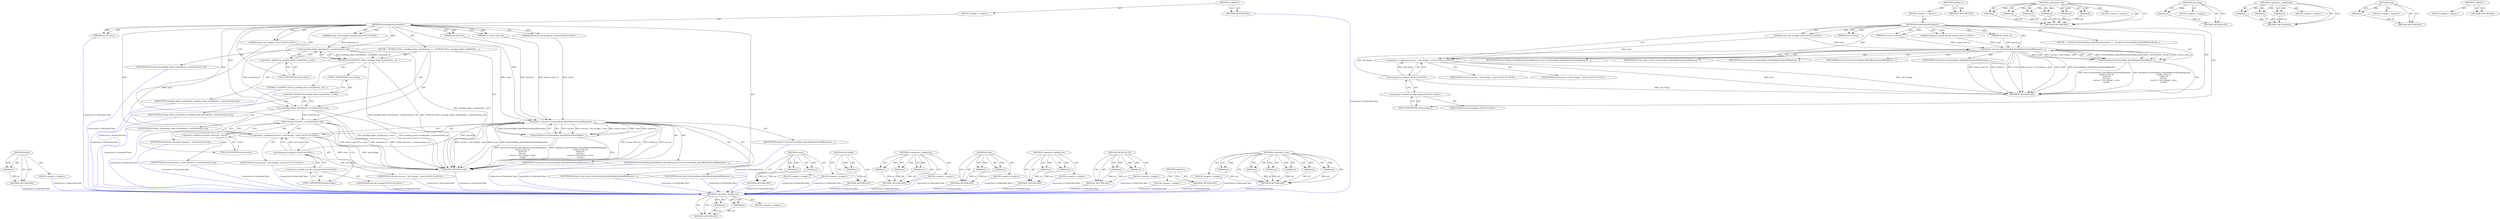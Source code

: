 digraph "&lt;operator&gt;.new" {
vulnerable_79 [label=<(METHOD,&lt;operator&gt;.fieldAccess)>];
vulnerable_80 [label=<(PARAM,p1)>];
vulnerable_81 [label=<(PARAM,p2)>];
vulnerable_82 [label=<(BLOCK,&lt;empty&gt;,&lt;empty&gt;)>];
vulnerable_83 [label=<(METHOD_RETURN,ANY)>];
vulnerable_6 [label=<(METHOD,&lt;global&gt;)<SUB>1</SUB>>];
vulnerable_7 [label=<(BLOCK,&lt;empty&gt;,&lt;empty&gt;)<SUB>1</SUB>>];
vulnerable_8 [label=<(METHOD,OnInlineInstallComplete)<SUB>1</SUB>>];
vulnerable_9 [label=<(PARAM,int install_id)<SUB>1</SUB>>];
vulnerable_10 [label=<(PARAM,int return_route_id)<SUB>2</SUB>>];
vulnerable_11 [label=<(PARAM,bool success)<SUB>3</SUB>>];
vulnerable_12 [label="<(PARAM,const std::string&amp; error)<SUB>4</SUB>>"];
vulnerable_13 [label="<(PARAM,webstore_install::Result result)<SUB>5</SUB>>"];
vulnerable_14 [label=<(BLOCK,{
   Send(new ExtensionMsg_InlineWebstoreInstal...,{
   Send(new ExtensionMsg_InlineWebstoreInstal...)<SUB>5</SUB>>];
vulnerable_15 [label=<(Send,Send(new ExtensionMsg_InlineWebstoreInstallResp...)<SUB>6</SUB>>];
vulnerable_16 [label=<(&lt;operator&gt;.new,new ExtensionMsg_InlineWebstoreInstallResponse(...)<SUB>6</SUB>>];
vulnerable_17 [label=<(IDENTIFIER,ExtensionMsg_InlineWebstoreInstallResponse,new ExtensionMsg_InlineWebstoreInstallResponse(...)<SUB>6</SUB>>];
vulnerable_18 [label=<(IDENTIFIER,return_route_id,new ExtensionMsg_InlineWebstoreInstallResponse(...)<SUB>7</SUB>>];
vulnerable_19 [label=<(IDENTIFIER,install_id,new ExtensionMsg_InlineWebstoreInstallResponse(...)<SUB>8</SUB>>];
vulnerable_20 [label=<(IDENTIFIER,success,new ExtensionMsg_InlineWebstoreInstallResponse(...)<SUB>9</SUB>>];
vulnerable_21 [label="<(&lt;operator&gt;.conditional,success ? std::string() : error)<SUB>10</SUB>>"];
vulnerable_22 [label="<(IDENTIFIER,success,success ? std::string() : error)<SUB>10</SUB>>"];
vulnerable_23 [label="<(std.string,std::string())<SUB>10</SUB>>"];
vulnerable_24 [label="<(&lt;operator&gt;.fieldAccess,std::string)<SUB>10</SUB>>"];
vulnerable_25 [label="<(IDENTIFIER,std,std::string())<SUB>10</SUB>>"];
vulnerable_26 [label=<(FIELD_IDENTIFIER,string,string)<SUB>10</SUB>>];
vulnerable_27 [label="<(IDENTIFIER,error,success ? std::string() : error)<SUB>10</SUB>>"];
vulnerable_28 [label=<(IDENTIFIER,result,new ExtensionMsg_InlineWebstoreInstallResponse(...)<SUB>11</SUB>>];
vulnerable_29 [label=<(METHOD_RETURN,void)<SUB>1</SUB>>];
vulnerable_31 [label=<(METHOD_RETURN,ANY)<SUB>1</SUB>>];
vulnerable_60 [label=<(METHOD,&lt;operator&gt;.new)>];
vulnerable_61 [label=<(PARAM,p1)>];
vulnerable_62 [label=<(PARAM,p2)>];
vulnerable_63 [label=<(PARAM,p3)>];
vulnerable_64 [label=<(PARAM,p4)>];
vulnerable_65 [label=<(PARAM,p5)>];
vulnerable_66 [label=<(PARAM,p6)>];
vulnerable_67 [label=<(BLOCK,&lt;empty&gt;,&lt;empty&gt;)>];
vulnerable_68 [label=<(METHOD_RETURN,ANY)>];
vulnerable_75 [label=<(METHOD,std.string)>];
vulnerable_76 [label=<(PARAM,p1)>];
vulnerable_77 [label=<(BLOCK,&lt;empty&gt;,&lt;empty&gt;)>];
vulnerable_78 [label=<(METHOD_RETURN,ANY)>];
vulnerable_69 [label=<(METHOD,&lt;operator&gt;.conditional)>];
vulnerable_70 [label=<(PARAM,p1)>];
vulnerable_71 [label=<(PARAM,p2)>];
vulnerable_72 [label=<(PARAM,p3)>];
vulnerable_73 [label=<(BLOCK,&lt;empty&gt;,&lt;empty&gt;)>];
vulnerable_74 [label=<(METHOD_RETURN,ANY)>];
vulnerable_56 [label=<(METHOD,Send)>];
vulnerable_57 [label=<(PARAM,p1)>];
vulnerable_58 [label=<(BLOCK,&lt;empty&gt;,&lt;empty&gt;)>];
vulnerable_59 [label=<(METHOD_RETURN,ANY)>];
vulnerable_50 [label=<(METHOD,&lt;global&gt;)<SUB>1</SUB>>];
vulnerable_51 [label=<(BLOCK,&lt;empty&gt;,&lt;empty&gt;)>];
vulnerable_52 [label=<(METHOD_RETURN,ANY)>];
fixed_96 [label=<(METHOD,Send)>];
fixed_97 [label=<(PARAM,p1)>];
fixed_98 [label=<(BLOCK,&lt;empty&gt;,&lt;empty&gt;)>];
fixed_99 [label=<(METHOD_RETURN,ANY)>];
fixed_6 [label=<(METHOD,&lt;global&gt;)<SUB>1</SUB>>];
fixed_7 [label=<(BLOCK,&lt;empty&gt;,&lt;empty&gt;)<SUB>1</SUB>>];
fixed_8 [label=<(METHOD,OnInlineInstallComplete)<SUB>1</SUB>>];
fixed_9 [label=<(PARAM,int install_id)<SUB>1</SUB>>];
fixed_10 [label=<(PARAM,int return_route_id)<SUB>2</SUB>>];
fixed_11 [label="<(PARAM,const std::string&amp; extension_id)<SUB>3</SUB>>"];
fixed_12 [label=<(PARAM,bool success)<SUB>4</SUB>>];
fixed_13 [label="<(PARAM,const std::string&amp; error)<SUB>5</SUB>>"];
fixed_14 [label="<(PARAM,webstore_install::Result result)<SUB>6</SUB>>"];
fixed_15 [label=<(BLOCK,{
  DCHECK_EQ(1u, pending_inline_installations_...,{
  DCHECK_EQ(1u, pending_inline_installations_...)<SUB>6</SUB>>];
fixed_16 [label=<(DCHECK_EQ,DCHECK_EQ(1u, pending_inline_installations_.cou...)<SUB>7</SUB>>];
fixed_17 [label=<(LITERAL,1u,DCHECK_EQ(1u, pending_inline_installations_.cou...)<SUB>7</SUB>>];
fixed_18 [label=<(count,pending_inline_installations_.count(extension_id))<SUB>7</SUB>>];
fixed_19 [label=<(&lt;operator&gt;.fieldAccess,pending_inline_installations_.count)<SUB>7</SUB>>];
fixed_20 [label=<(IDENTIFIER,pending_inline_installations_,pending_inline_installations_.count(extension_id))<SUB>7</SUB>>];
fixed_21 [label=<(FIELD_IDENTIFIER,count,count)<SUB>7</SUB>>];
fixed_22 [label=<(IDENTIFIER,extension_id,pending_inline_installations_.count(extension_id))<SUB>7</SUB>>];
fixed_23 [label=<(erase,pending_inline_installations_.erase(extension_id))<SUB>8</SUB>>];
fixed_24 [label=<(&lt;operator&gt;.fieldAccess,pending_inline_installations_.erase)<SUB>8</SUB>>];
fixed_25 [label=<(IDENTIFIER,pending_inline_installations_,pending_inline_installations_.erase(extension_id))<SUB>8</SUB>>];
fixed_26 [label=<(FIELD_IDENTIFIER,erase,erase)<SUB>8</SUB>>];
fixed_27 [label=<(IDENTIFIER,extension_id,pending_inline_installations_.erase(extension_id))<SUB>8</SUB>>];
fixed_28 [label=<(erase,install_observers_.erase(extension_id))<SUB>9</SUB>>];
fixed_29 [label=<(&lt;operator&gt;.fieldAccess,install_observers_.erase)<SUB>9</SUB>>];
fixed_30 [label=<(IDENTIFIER,install_observers_,install_observers_.erase(extension_id))<SUB>9</SUB>>];
fixed_31 [label=<(FIELD_IDENTIFIER,erase,erase)<SUB>9</SUB>>];
fixed_32 [label=<(IDENTIFIER,extension_id,install_observers_.erase(extension_id))<SUB>9</SUB>>];
fixed_33 [label=<(Send,Send(new ExtensionMsg_InlineWebstoreInstallResp...)<SUB>10</SUB>>];
fixed_34 [label=<(&lt;operator&gt;.new,new ExtensionMsg_InlineWebstoreInstallResponse(...)<SUB>10</SUB>>];
fixed_35 [label=<(IDENTIFIER,ExtensionMsg_InlineWebstoreInstallResponse,new ExtensionMsg_InlineWebstoreInstallResponse(...)<SUB>10</SUB>>];
fixed_36 [label=<(IDENTIFIER,return_route_id,new ExtensionMsg_InlineWebstoreInstallResponse(...)<SUB>11</SUB>>];
fixed_37 [label=<(IDENTIFIER,install_id,new ExtensionMsg_InlineWebstoreInstallResponse(...)<SUB>12</SUB>>];
fixed_38 [label=<(IDENTIFIER,success,new ExtensionMsg_InlineWebstoreInstallResponse(...)<SUB>13</SUB>>];
fixed_39 [label="<(&lt;operator&gt;.conditional,success ? std::string() : error)<SUB>14</SUB>>"];
fixed_40 [label="<(IDENTIFIER,success,success ? std::string() : error)<SUB>14</SUB>>"];
fixed_41 [label="<(std.string,std::string())<SUB>14</SUB>>"];
fixed_42 [label="<(&lt;operator&gt;.fieldAccess,std::string)<SUB>14</SUB>>"];
fixed_43 [label="<(IDENTIFIER,std,std::string())<SUB>14</SUB>>"];
fixed_44 [label=<(FIELD_IDENTIFIER,string,string)<SUB>14</SUB>>];
fixed_45 [label="<(IDENTIFIER,error,success ? std::string() : error)<SUB>14</SUB>>"];
fixed_46 [label=<(IDENTIFIER,result,new ExtensionMsg_InlineWebstoreInstallResponse(...)<SUB>15</SUB>>];
fixed_47 [label=<(METHOD_RETURN,void)<SUB>1</SUB>>];
fixed_49 [label=<(METHOD_RETURN,ANY)<SUB>1</SUB>>];
fixed_81 [label=<(METHOD,count)>];
fixed_82 [label=<(PARAM,p1)>];
fixed_83 [label=<(PARAM,p2)>];
fixed_84 [label=<(BLOCK,&lt;empty&gt;,&lt;empty&gt;)>];
fixed_85 [label=<(METHOD_RETURN,ANY)>];
fixed_115 [label=<(METHOD,std.string)>];
fixed_116 [label=<(PARAM,p1)>];
fixed_117 [label=<(BLOCK,&lt;empty&gt;,&lt;empty&gt;)>];
fixed_118 [label=<(METHOD_RETURN,ANY)>];
fixed_109 [label=<(METHOD,&lt;operator&gt;.conditional)>];
fixed_110 [label=<(PARAM,p1)>];
fixed_111 [label=<(PARAM,p2)>];
fixed_112 [label=<(PARAM,p3)>];
fixed_113 [label=<(BLOCK,&lt;empty&gt;,&lt;empty&gt;)>];
fixed_114 [label=<(METHOD_RETURN,ANY)>];
fixed_91 [label=<(METHOD,erase)>];
fixed_92 [label=<(PARAM,p1)>];
fixed_93 [label=<(PARAM,p2)>];
fixed_94 [label=<(BLOCK,&lt;empty&gt;,&lt;empty&gt;)>];
fixed_95 [label=<(METHOD_RETURN,ANY)>];
fixed_86 [label=<(METHOD,&lt;operator&gt;.fieldAccess)>];
fixed_87 [label=<(PARAM,p1)>];
fixed_88 [label=<(PARAM,p2)>];
fixed_89 [label=<(BLOCK,&lt;empty&gt;,&lt;empty&gt;)>];
fixed_90 [label=<(METHOD_RETURN,ANY)>];
fixed_76 [label=<(METHOD,DCHECK_EQ)>];
fixed_77 [label=<(PARAM,p1)>];
fixed_78 [label=<(PARAM,p2)>];
fixed_79 [label=<(BLOCK,&lt;empty&gt;,&lt;empty&gt;)>];
fixed_80 [label=<(METHOD_RETURN,ANY)>];
fixed_70 [label=<(METHOD,&lt;global&gt;)<SUB>1</SUB>>];
fixed_71 [label=<(BLOCK,&lt;empty&gt;,&lt;empty&gt;)>];
fixed_72 [label=<(METHOD_RETURN,ANY)>];
fixed_100 [label=<(METHOD,&lt;operator&gt;.new)>];
fixed_101 [label=<(PARAM,p1)>];
fixed_102 [label=<(PARAM,p2)>];
fixed_103 [label=<(PARAM,p3)>];
fixed_104 [label=<(PARAM,p4)>];
fixed_105 [label=<(PARAM,p5)>];
fixed_106 [label=<(PARAM,p6)>];
fixed_107 [label=<(BLOCK,&lt;empty&gt;,&lt;empty&gt;)>];
fixed_108 [label=<(METHOD_RETURN,ANY)>];
vulnerable_79 -> vulnerable_80  [key=0, label="AST: "];
vulnerable_79 -> vulnerable_80  [key=1, label="DDG: "];
vulnerable_79 -> vulnerable_82  [key=0, label="AST: "];
vulnerable_79 -> vulnerable_81  [key=0, label="AST: "];
vulnerable_79 -> vulnerable_81  [key=1, label="DDG: "];
vulnerable_79 -> vulnerable_83  [key=0, label="AST: "];
vulnerable_79 -> vulnerable_83  [key=1, label="CFG: "];
vulnerable_80 -> vulnerable_83  [key=0, label="DDG: p1"];
vulnerable_81 -> vulnerable_83  [key=0, label="DDG: p2"];
vulnerable_6 -> vulnerable_7  [key=0, label="AST: "];
vulnerable_6 -> vulnerable_31  [key=0, label="AST: "];
vulnerable_6 -> vulnerable_31  [key=1, label="CFG: "];
vulnerable_7 -> vulnerable_8  [key=0, label="AST: "];
vulnerable_8 -> vulnerable_9  [key=0, label="AST: "];
vulnerable_8 -> vulnerable_9  [key=1, label="DDG: "];
vulnerable_8 -> vulnerable_10  [key=0, label="AST: "];
vulnerable_8 -> vulnerable_10  [key=1, label="DDG: "];
vulnerable_8 -> vulnerable_11  [key=0, label="AST: "];
vulnerable_8 -> vulnerable_11  [key=1, label="DDG: "];
vulnerable_8 -> vulnerable_12  [key=0, label="AST: "];
vulnerable_8 -> vulnerable_12  [key=1, label="DDG: "];
vulnerable_8 -> vulnerable_13  [key=0, label="AST: "];
vulnerable_8 -> vulnerable_13  [key=1, label="DDG: "];
vulnerable_8 -> vulnerable_14  [key=0, label="AST: "];
vulnerable_8 -> vulnerable_29  [key=0, label="AST: "];
vulnerable_8 -> vulnerable_26  [key=0, label="CFG: "];
vulnerable_8 -> vulnerable_21  [key=0, label="CFG: "];
vulnerable_8 -> vulnerable_21  [key=1, label="DDG: "];
vulnerable_8 -> vulnerable_16  [key=0, label="DDG: "];
vulnerable_9 -> vulnerable_16  [key=0, label="DDG: install_id"];
vulnerable_10 -> vulnerable_16  [key=0, label="DDG: return_route_id"];
vulnerable_12 -> vulnerable_16  [key=0, label="DDG: error"];
vulnerable_12 -> vulnerable_21  [key=0, label="DDG: error"];
vulnerable_13 -> vulnerable_16  [key=0, label="DDG: result"];
vulnerable_14 -> vulnerable_15  [key=0, label="AST: "];
vulnerable_15 -> vulnerable_16  [key=0, label="AST: "];
vulnerable_15 -> vulnerable_29  [key=0, label="CFG: "];
vulnerable_15 -> vulnerable_29  [key=1, label="DDG: new ExtensionMsg_InlineWebstoreInstallResponse(
       return_route_id,
       install_id,
      success,
      success ? std::string() : error,
      result)"];
vulnerable_15 -> vulnerable_29  [key=2, label="DDG: Send(new ExtensionMsg_InlineWebstoreInstallResponse(
       return_route_id,
       install_id,
      success,
      success ? std::string() : error,
      result))"];
vulnerable_16 -> vulnerable_17  [key=0, label="AST: "];
vulnerable_16 -> vulnerable_18  [key=0, label="AST: "];
vulnerable_16 -> vulnerable_19  [key=0, label="AST: "];
vulnerable_16 -> vulnerable_20  [key=0, label="AST: "];
vulnerable_16 -> vulnerable_21  [key=0, label="AST: "];
vulnerable_16 -> vulnerable_28  [key=0, label="AST: "];
vulnerable_16 -> vulnerable_15  [key=0, label="CFG: "];
vulnerable_16 -> vulnerable_15  [key=1, label="DDG: ExtensionMsg_InlineWebstoreInstallResponse"];
vulnerable_16 -> vulnerable_15  [key=2, label="DDG: success"];
vulnerable_16 -> vulnerable_15  [key=3, label="DDG: install_id"];
vulnerable_16 -> vulnerable_15  [key=4, label="DDG: return_route_id"];
vulnerable_16 -> vulnerable_15  [key=5, label="DDG: result"];
vulnerable_16 -> vulnerable_15  [key=6, label="DDG: success ? std::string() : error"];
vulnerable_16 -> vulnerable_29  [key=0, label="DDG: return_route_id"];
vulnerable_16 -> vulnerable_29  [key=1, label="DDG: install_id"];
vulnerable_16 -> vulnerable_29  [key=2, label="DDG: success"];
vulnerable_16 -> vulnerable_29  [key=3, label="DDG: success ? std::string() : error"];
vulnerable_16 -> vulnerable_29  [key=4, label="DDG: result"];
vulnerable_16 -> vulnerable_29  [key=5, label="DDG: ExtensionMsg_InlineWebstoreInstallResponse"];
vulnerable_21 -> vulnerable_22  [key=0, label="AST: "];
vulnerable_21 -> vulnerable_23  [key=0, label="AST: "];
vulnerable_21 -> vulnerable_27  [key=0, label="AST: "];
vulnerable_21 -> vulnerable_16  [key=0, label="CFG: "];
vulnerable_21 -> vulnerable_29  [key=0, label="DDG: error"];
vulnerable_21 -> vulnerable_29  [key=1, label="DDG: std::string()"];
vulnerable_23 -> vulnerable_24  [key=0, label="AST: "];
vulnerable_23 -> vulnerable_21  [key=0, label="CFG: "];
vulnerable_23 -> vulnerable_21  [key=1, label="DDG: std::string"];
vulnerable_23 -> vulnerable_29  [key=0, label="DDG: std::string"];
vulnerable_23 -> vulnerable_16  [key=0, label="DDG: std::string"];
vulnerable_24 -> vulnerable_25  [key=0, label="AST: "];
vulnerable_24 -> vulnerable_26  [key=0, label="AST: "];
vulnerable_24 -> vulnerable_23  [key=0, label="CFG: "];
vulnerable_26 -> vulnerable_24  [key=0, label="CFG: "];
vulnerable_60 -> vulnerable_61  [key=0, label="AST: "];
vulnerable_60 -> vulnerable_61  [key=1, label="DDG: "];
vulnerable_60 -> vulnerable_67  [key=0, label="AST: "];
vulnerable_60 -> vulnerable_62  [key=0, label="AST: "];
vulnerable_60 -> vulnerable_62  [key=1, label="DDG: "];
vulnerable_60 -> vulnerable_68  [key=0, label="AST: "];
vulnerable_60 -> vulnerable_68  [key=1, label="CFG: "];
vulnerable_60 -> vulnerable_63  [key=0, label="AST: "];
vulnerable_60 -> vulnerable_63  [key=1, label="DDG: "];
vulnerable_60 -> vulnerable_64  [key=0, label="AST: "];
vulnerable_60 -> vulnerable_64  [key=1, label="DDG: "];
vulnerable_60 -> vulnerable_65  [key=0, label="AST: "];
vulnerable_60 -> vulnerable_65  [key=1, label="DDG: "];
vulnerable_60 -> vulnerable_66  [key=0, label="AST: "];
vulnerable_60 -> vulnerable_66  [key=1, label="DDG: "];
vulnerable_61 -> vulnerable_68  [key=0, label="DDG: p1"];
vulnerable_62 -> vulnerable_68  [key=0, label="DDG: p2"];
vulnerable_63 -> vulnerable_68  [key=0, label="DDG: p3"];
vulnerable_64 -> vulnerable_68  [key=0, label="DDG: p4"];
vulnerable_65 -> vulnerable_68  [key=0, label="DDG: p5"];
vulnerable_66 -> vulnerable_68  [key=0, label="DDG: p6"];
vulnerable_75 -> vulnerable_76  [key=0, label="AST: "];
vulnerable_75 -> vulnerable_76  [key=1, label="DDG: "];
vulnerable_75 -> vulnerable_77  [key=0, label="AST: "];
vulnerable_75 -> vulnerable_78  [key=0, label="AST: "];
vulnerable_75 -> vulnerable_78  [key=1, label="CFG: "];
vulnerable_76 -> vulnerable_78  [key=0, label="DDG: p1"];
vulnerable_69 -> vulnerable_70  [key=0, label="AST: "];
vulnerable_69 -> vulnerable_70  [key=1, label="DDG: "];
vulnerable_69 -> vulnerable_73  [key=0, label="AST: "];
vulnerable_69 -> vulnerable_71  [key=0, label="AST: "];
vulnerable_69 -> vulnerable_71  [key=1, label="DDG: "];
vulnerable_69 -> vulnerable_74  [key=0, label="AST: "];
vulnerable_69 -> vulnerable_74  [key=1, label="CFG: "];
vulnerable_69 -> vulnerable_72  [key=0, label="AST: "];
vulnerable_69 -> vulnerable_72  [key=1, label="DDG: "];
vulnerable_70 -> vulnerable_74  [key=0, label="DDG: p1"];
vulnerable_71 -> vulnerable_74  [key=0, label="DDG: p2"];
vulnerable_72 -> vulnerable_74  [key=0, label="DDG: p3"];
vulnerable_56 -> vulnerable_57  [key=0, label="AST: "];
vulnerable_56 -> vulnerable_57  [key=1, label="DDG: "];
vulnerable_56 -> vulnerable_58  [key=0, label="AST: "];
vulnerable_56 -> vulnerable_59  [key=0, label="AST: "];
vulnerable_56 -> vulnerable_59  [key=1, label="CFG: "];
vulnerable_57 -> vulnerable_59  [key=0, label="DDG: p1"];
vulnerable_50 -> vulnerable_51  [key=0, label="AST: "];
vulnerable_50 -> vulnerable_52  [key=0, label="AST: "];
vulnerable_50 -> vulnerable_52  [key=1, label="CFG: "];
fixed_96 -> fixed_97  [key=0, label="AST: "];
fixed_96 -> fixed_97  [key=1, label="DDG: "];
fixed_96 -> fixed_98  [key=0, label="AST: "];
fixed_96 -> fixed_99  [key=0, label="AST: "];
fixed_96 -> fixed_99  [key=1, label="CFG: "];
fixed_97 -> fixed_99  [key=0, label="DDG: p1"];
fixed_98 -> vulnerable_79  [color=blue, key=0, label="Connection to Vulnerable Root", penwidth="2.0", style=dashed];
fixed_99 -> vulnerable_79  [color=blue, key=0, label="Connection to Vulnerable Root", penwidth="2.0", style=dashed];
fixed_6 -> fixed_7  [key=0, label="AST: "];
fixed_6 -> fixed_49  [key=0, label="AST: "];
fixed_6 -> fixed_49  [key=1, label="CFG: "];
fixed_7 -> fixed_8  [key=0, label="AST: "];
fixed_8 -> fixed_9  [key=0, label="AST: "];
fixed_8 -> fixed_9  [key=1, label="DDG: "];
fixed_8 -> fixed_10  [key=0, label="AST: "];
fixed_8 -> fixed_10  [key=1, label="DDG: "];
fixed_8 -> fixed_11  [key=0, label="AST: "];
fixed_8 -> fixed_11  [key=1, label="DDG: "];
fixed_8 -> fixed_12  [key=0, label="AST: "];
fixed_8 -> fixed_12  [key=1, label="DDG: "];
fixed_8 -> fixed_13  [key=0, label="AST: "];
fixed_8 -> fixed_13  [key=1, label="DDG: "];
fixed_8 -> fixed_14  [key=0, label="AST: "];
fixed_8 -> fixed_14  [key=1, label="DDG: "];
fixed_8 -> fixed_15  [key=0, label="AST: "];
fixed_8 -> fixed_47  [key=0, label="AST: "];
fixed_8 -> fixed_21  [key=0, label="CFG: "];
fixed_8 -> fixed_16  [key=0, label="DDG: "];
fixed_8 -> fixed_23  [key=0, label="DDG: "];
fixed_8 -> fixed_28  [key=0, label="DDG: "];
fixed_8 -> fixed_18  [key=0, label="DDG: "];
fixed_8 -> fixed_34  [key=0, label="DDG: "];
fixed_8 -> fixed_39  [key=0, label="DDG: "];
fixed_9 -> fixed_34  [key=0, label="DDG: install_id"];
fixed_10 -> fixed_34  [key=0, label="DDG: return_route_id"];
fixed_11 -> fixed_18  [key=0, label="DDG: extension_id"];
fixed_12 -> vulnerable_79  [color=blue, key=0, label="Connection to Vulnerable Root", penwidth="2.0", style=dashed];
fixed_13 -> fixed_34  [key=0, label="DDG: error"];
fixed_13 -> fixed_39  [key=0, label="DDG: error"];
fixed_14 -> fixed_34  [key=0, label="DDG: result"];
fixed_15 -> fixed_16  [key=0, label="AST: "];
fixed_15 -> fixed_23  [key=0, label="AST: "];
fixed_15 -> fixed_28  [key=0, label="AST: "];
fixed_15 -> fixed_33  [key=0, label="AST: "];
fixed_16 -> fixed_17  [key=0, label="AST: "];
fixed_16 -> fixed_18  [key=0, label="AST: "];
fixed_16 -> fixed_26  [key=0, label="CFG: "];
fixed_16 -> fixed_47  [key=0, label="DDG: pending_inline_installations_.count(extension_id)"];
fixed_16 -> fixed_47  [key=1, label="DDG: DCHECK_EQ(1u, pending_inline_installations_.count(extension_id))"];
fixed_17 -> vulnerable_79  [color=blue, key=0, label="Connection to Vulnerable Root", penwidth="2.0", style=dashed];
fixed_18 -> fixed_19  [key=0, label="AST: "];
fixed_18 -> fixed_22  [key=0, label="AST: "];
fixed_18 -> fixed_16  [key=0, label="CFG: "];
fixed_18 -> fixed_16  [key=1, label="DDG: pending_inline_installations_.count"];
fixed_18 -> fixed_16  [key=2, label="DDG: extension_id"];
fixed_18 -> fixed_47  [key=0, label="DDG: pending_inline_installations_.count"];
fixed_18 -> fixed_23  [key=0, label="DDG: extension_id"];
fixed_19 -> fixed_20  [key=0, label="AST: "];
fixed_19 -> fixed_21  [key=0, label="AST: "];
fixed_19 -> fixed_18  [key=0, label="CFG: "];
fixed_20 -> vulnerable_79  [color=blue, key=0, label="Connection to Vulnerable Root", penwidth="2.0", style=dashed];
fixed_21 -> fixed_19  [key=0, label="CFG: "];
fixed_22 -> vulnerable_79  [color=blue, key=0, label="Connection to Vulnerable Root", penwidth="2.0", style=dashed];
fixed_23 -> fixed_24  [key=0, label="AST: "];
fixed_23 -> fixed_27  [key=0, label="AST: "];
fixed_23 -> fixed_31  [key=0, label="CFG: "];
fixed_23 -> fixed_47  [key=0, label="DDG: pending_inline_installations_.erase"];
fixed_23 -> fixed_47  [key=1, label="DDG: pending_inline_installations_.erase(extension_id)"];
fixed_23 -> fixed_28  [key=0, label="DDG: extension_id"];
fixed_24 -> fixed_25  [key=0, label="AST: "];
fixed_24 -> fixed_26  [key=0, label="AST: "];
fixed_24 -> fixed_23  [key=0, label="CFG: "];
fixed_25 -> vulnerable_79  [color=blue, key=0, label="Connection to Vulnerable Root", penwidth="2.0", style=dashed];
fixed_26 -> fixed_24  [key=0, label="CFG: "];
fixed_27 -> vulnerable_79  [color=blue, key=0, label="Connection to Vulnerable Root", penwidth="2.0", style=dashed];
fixed_28 -> fixed_29  [key=0, label="AST: "];
fixed_28 -> fixed_32  [key=0, label="AST: "];
fixed_28 -> fixed_44  [key=0, label="CFG: "];
fixed_28 -> fixed_39  [key=0, label="CFG: "];
fixed_28 -> fixed_47  [key=0, label="DDG: install_observers_.erase"];
fixed_28 -> fixed_47  [key=1, label="DDG: extension_id"];
fixed_28 -> fixed_47  [key=2, label="DDG: install_observers_.erase(extension_id)"];
fixed_29 -> fixed_30  [key=0, label="AST: "];
fixed_29 -> fixed_31  [key=0, label="AST: "];
fixed_29 -> fixed_28  [key=0, label="CFG: "];
fixed_30 -> vulnerable_79  [color=blue, key=0, label="Connection to Vulnerable Root", penwidth="2.0", style=dashed];
fixed_31 -> fixed_29  [key=0, label="CFG: "];
fixed_32 -> vulnerable_79  [color=blue, key=0, label="Connection to Vulnerable Root", penwidth="2.0", style=dashed];
fixed_33 -> fixed_34  [key=0, label="AST: "];
fixed_33 -> fixed_47  [key=0, label="CFG: "];
fixed_33 -> fixed_47  [key=1, label="DDG: new ExtensionMsg_InlineWebstoreInstallResponse(
       return_route_id,
       install_id,
      success,
      success ? std::string() : error,
      result)"];
fixed_33 -> fixed_47  [key=2, label="DDG: Send(new ExtensionMsg_InlineWebstoreInstallResponse(
       return_route_id,
       install_id,
      success,
      success ? std::string() : error,
      result))"];
fixed_34 -> fixed_35  [key=0, label="AST: "];
fixed_34 -> fixed_36  [key=0, label="AST: "];
fixed_34 -> fixed_37  [key=0, label="AST: "];
fixed_34 -> fixed_38  [key=0, label="AST: "];
fixed_34 -> fixed_39  [key=0, label="AST: "];
fixed_34 -> fixed_46  [key=0, label="AST: "];
fixed_34 -> fixed_33  [key=0, label="CFG: "];
fixed_34 -> fixed_33  [key=1, label="DDG: success"];
fixed_34 -> fixed_33  [key=2, label="DDG: success ? std::string() : error"];
fixed_34 -> fixed_33  [key=3, label="DDG: return_route_id"];
fixed_34 -> fixed_33  [key=4, label="DDG: result"];
fixed_34 -> fixed_33  [key=5, label="DDG: install_id"];
fixed_34 -> fixed_33  [key=6, label="DDG: ExtensionMsg_InlineWebstoreInstallResponse"];
fixed_34 -> fixed_47  [key=0, label="DDG: return_route_id"];
fixed_34 -> fixed_47  [key=1, label="DDG: install_id"];
fixed_34 -> fixed_47  [key=2, label="DDG: success"];
fixed_34 -> fixed_47  [key=3, label="DDG: success ? std::string() : error"];
fixed_34 -> fixed_47  [key=4, label="DDG: result"];
fixed_34 -> fixed_47  [key=5, label="DDG: ExtensionMsg_InlineWebstoreInstallResponse"];
fixed_35 -> vulnerable_79  [color=blue, key=0, label="Connection to Vulnerable Root", penwidth="2.0", style=dashed];
fixed_36 -> vulnerable_79  [color=blue, key=0, label="Connection to Vulnerable Root", penwidth="2.0", style=dashed];
fixed_37 -> vulnerable_79  [color=blue, key=0, label="Connection to Vulnerable Root", penwidth="2.0", style=dashed];
fixed_38 -> vulnerable_79  [color=blue, key=0, label="Connection to Vulnerable Root", penwidth="2.0", style=dashed];
fixed_39 -> fixed_40  [key=0, label="AST: "];
fixed_39 -> fixed_41  [key=0, label="AST: "];
fixed_39 -> fixed_45  [key=0, label="AST: "];
fixed_39 -> fixed_34  [key=0, label="CFG: "];
fixed_39 -> fixed_47  [key=0, label="DDG: error"];
fixed_39 -> fixed_47  [key=1, label="DDG: std::string()"];
fixed_40 -> vulnerable_79  [color=blue, key=0, label="Connection to Vulnerable Root", penwidth="2.0", style=dashed];
fixed_41 -> fixed_42  [key=0, label="AST: "];
fixed_41 -> fixed_39  [key=0, label="CFG: "];
fixed_41 -> fixed_39  [key=1, label="DDG: std::string"];
fixed_41 -> fixed_47  [key=0, label="DDG: std::string"];
fixed_41 -> fixed_34  [key=0, label="DDG: std::string"];
fixed_42 -> fixed_43  [key=0, label="AST: "];
fixed_42 -> fixed_44  [key=0, label="AST: "];
fixed_42 -> fixed_41  [key=0, label="CFG: "];
fixed_43 -> vulnerable_79  [color=blue, key=0, label="Connection to Vulnerable Root", penwidth="2.0", style=dashed];
fixed_44 -> fixed_42  [key=0, label="CFG: "];
fixed_45 -> vulnerable_79  [color=blue, key=0, label="Connection to Vulnerable Root", penwidth="2.0", style=dashed];
fixed_46 -> vulnerable_79  [color=blue, key=0, label="Connection to Vulnerable Root", penwidth="2.0", style=dashed];
fixed_47 -> vulnerable_79  [color=blue, key=0, label="Connection to Vulnerable Root", penwidth="2.0", style=dashed];
fixed_49 -> vulnerable_79  [color=blue, key=0, label="Connection to Vulnerable Root", penwidth="2.0", style=dashed];
fixed_81 -> fixed_82  [key=0, label="AST: "];
fixed_81 -> fixed_82  [key=1, label="DDG: "];
fixed_81 -> fixed_84  [key=0, label="AST: "];
fixed_81 -> fixed_83  [key=0, label="AST: "];
fixed_81 -> fixed_83  [key=1, label="DDG: "];
fixed_81 -> fixed_85  [key=0, label="AST: "];
fixed_81 -> fixed_85  [key=1, label="CFG: "];
fixed_82 -> fixed_85  [key=0, label="DDG: p1"];
fixed_83 -> fixed_85  [key=0, label="DDG: p2"];
fixed_84 -> vulnerable_79  [color=blue, key=0, label="Connection to Vulnerable Root", penwidth="2.0", style=dashed];
fixed_85 -> vulnerable_79  [color=blue, key=0, label="Connection to Vulnerable Root", penwidth="2.0", style=dashed];
fixed_115 -> fixed_116  [key=0, label="AST: "];
fixed_115 -> fixed_116  [key=1, label="DDG: "];
fixed_115 -> fixed_117  [key=0, label="AST: "];
fixed_115 -> fixed_118  [key=0, label="AST: "];
fixed_115 -> fixed_118  [key=1, label="CFG: "];
fixed_116 -> fixed_118  [key=0, label="DDG: p1"];
fixed_117 -> vulnerable_79  [color=blue, key=0, label="Connection to Vulnerable Root", penwidth="2.0", style=dashed];
fixed_118 -> vulnerable_79  [color=blue, key=0, label="Connection to Vulnerable Root", penwidth="2.0", style=dashed];
fixed_109 -> fixed_110  [key=0, label="AST: "];
fixed_109 -> fixed_110  [key=1, label="DDG: "];
fixed_109 -> fixed_113  [key=0, label="AST: "];
fixed_109 -> fixed_111  [key=0, label="AST: "];
fixed_109 -> fixed_111  [key=1, label="DDG: "];
fixed_109 -> fixed_114  [key=0, label="AST: "];
fixed_109 -> fixed_114  [key=1, label="CFG: "];
fixed_109 -> fixed_112  [key=0, label="AST: "];
fixed_109 -> fixed_112  [key=1, label="DDG: "];
fixed_110 -> fixed_114  [key=0, label="DDG: p1"];
fixed_111 -> fixed_114  [key=0, label="DDG: p2"];
fixed_112 -> fixed_114  [key=0, label="DDG: p3"];
fixed_113 -> vulnerable_79  [color=blue, key=0, label="Connection to Vulnerable Root", penwidth="2.0", style=dashed];
fixed_114 -> vulnerable_79  [color=blue, key=0, label="Connection to Vulnerable Root", penwidth="2.0", style=dashed];
fixed_91 -> fixed_92  [key=0, label="AST: "];
fixed_91 -> fixed_92  [key=1, label="DDG: "];
fixed_91 -> fixed_94  [key=0, label="AST: "];
fixed_91 -> fixed_93  [key=0, label="AST: "];
fixed_91 -> fixed_93  [key=1, label="DDG: "];
fixed_91 -> fixed_95  [key=0, label="AST: "];
fixed_91 -> fixed_95  [key=1, label="CFG: "];
fixed_92 -> fixed_95  [key=0, label="DDG: p1"];
fixed_93 -> fixed_95  [key=0, label="DDG: p2"];
fixed_94 -> vulnerable_79  [color=blue, key=0, label="Connection to Vulnerable Root", penwidth="2.0", style=dashed];
fixed_95 -> vulnerable_79  [color=blue, key=0, label="Connection to Vulnerable Root", penwidth="2.0", style=dashed];
fixed_86 -> fixed_87  [key=0, label="AST: "];
fixed_86 -> fixed_87  [key=1, label="DDG: "];
fixed_86 -> fixed_89  [key=0, label="AST: "];
fixed_86 -> fixed_88  [key=0, label="AST: "];
fixed_86 -> fixed_88  [key=1, label="DDG: "];
fixed_86 -> fixed_90  [key=0, label="AST: "];
fixed_86 -> fixed_90  [key=1, label="CFG: "];
fixed_87 -> fixed_90  [key=0, label="DDG: p1"];
fixed_88 -> fixed_90  [key=0, label="DDG: p2"];
fixed_89 -> vulnerable_79  [color=blue, key=0, label="Connection to Vulnerable Root", penwidth="2.0", style=dashed];
fixed_90 -> vulnerable_79  [color=blue, key=0, label="Connection to Vulnerable Root", penwidth="2.0", style=dashed];
fixed_76 -> fixed_77  [key=0, label="AST: "];
fixed_76 -> fixed_77  [key=1, label="DDG: "];
fixed_76 -> fixed_79  [key=0, label="AST: "];
fixed_76 -> fixed_78  [key=0, label="AST: "];
fixed_76 -> fixed_78  [key=1, label="DDG: "];
fixed_76 -> fixed_80  [key=0, label="AST: "];
fixed_76 -> fixed_80  [key=1, label="CFG: "];
fixed_77 -> fixed_80  [key=0, label="DDG: p1"];
fixed_78 -> fixed_80  [key=0, label="DDG: p2"];
fixed_79 -> vulnerable_79  [color=blue, key=0, label="Connection to Vulnerable Root", penwidth="2.0", style=dashed];
fixed_80 -> vulnerable_79  [color=blue, key=0, label="Connection to Vulnerable Root", penwidth="2.0", style=dashed];
fixed_70 -> fixed_71  [key=0, label="AST: "];
fixed_70 -> fixed_72  [key=0, label="AST: "];
fixed_70 -> fixed_72  [key=1, label="CFG: "];
fixed_71 -> vulnerable_79  [color=blue, key=0, label="Connection to Vulnerable Root", penwidth="2.0", style=dashed];
fixed_72 -> vulnerable_79  [color=blue, key=0, label="Connection to Vulnerable Root", penwidth="2.0", style=dashed];
fixed_100 -> fixed_101  [key=0, label="AST: "];
fixed_100 -> fixed_101  [key=1, label="DDG: "];
fixed_100 -> fixed_107  [key=0, label="AST: "];
fixed_100 -> fixed_102  [key=0, label="AST: "];
fixed_100 -> fixed_102  [key=1, label="DDG: "];
fixed_100 -> fixed_108  [key=0, label="AST: "];
fixed_100 -> fixed_108  [key=1, label="CFG: "];
fixed_100 -> fixed_103  [key=0, label="AST: "];
fixed_100 -> fixed_103  [key=1, label="DDG: "];
fixed_100 -> fixed_104  [key=0, label="AST: "];
fixed_100 -> fixed_104  [key=1, label="DDG: "];
fixed_100 -> fixed_105  [key=0, label="AST: "];
fixed_100 -> fixed_105  [key=1, label="DDG: "];
fixed_100 -> fixed_106  [key=0, label="AST: "];
fixed_100 -> fixed_106  [key=1, label="DDG: "];
fixed_101 -> fixed_108  [key=0, label="DDG: p1"];
fixed_102 -> fixed_108  [key=0, label="DDG: p2"];
fixed_103 -> fixed_108  [key=0, label="DDG: p3"];
fixed_104 -> fixed_108  [key=0, label="DDG: p4"];
fixed_105 -> fixed_108  [key=0, label="DDG: p5"];
fixed_106 -> fixed_108  [key=0, label="DDG: p6"];
fixed_107 -> vulnerable_79  [color=blue, key=0, label="Connection to Vulnerable Root", penwidth="2.0", style=dashed];
fixed_108 -> vulnerable_79  [color=blue, key=0, label="Connection to Vulnerable Root", penwidth="2.0", style=dashed];
}
